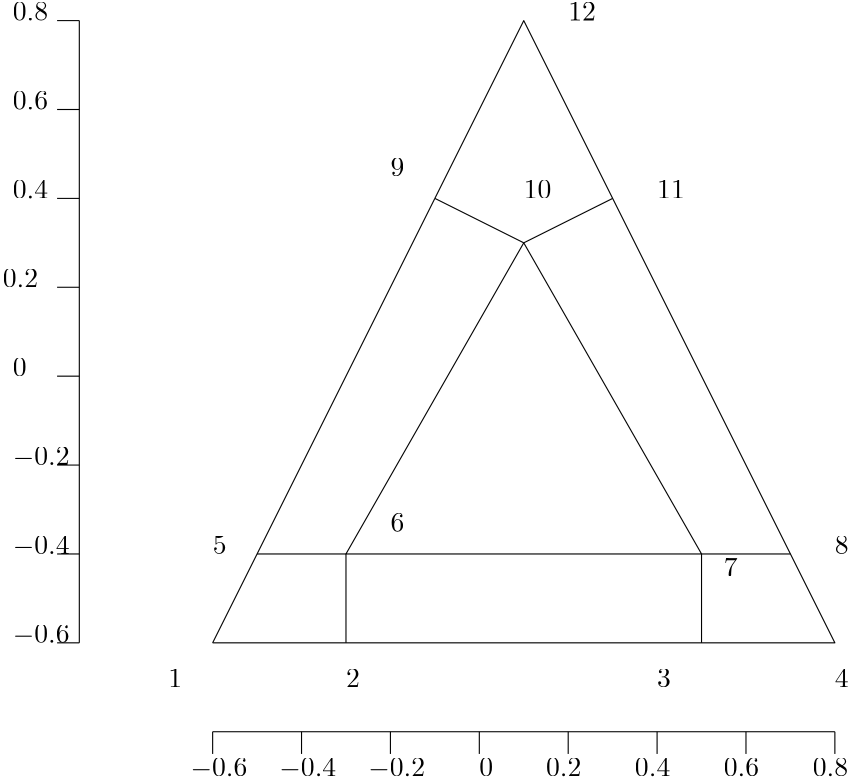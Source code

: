 <?xml version="1.0"?>
<!DOCTYPE ipe SYSTEM "ipe.dtd">
<ipe version="70107" creator="Ipe 7.1.10">
<info created="D:20170222193414" modified="D:20170222195212"/>
<ipestyle name="basic">
<symbol name="arrow/arc(spx)">
<path stroke="sym-stroke" fill="sym-stroke" pen="sym-pen">
0 0 m
-1 0.333 l
-1 -0.333 l
h
</path>
</symbol>
<symbol name="arrow/farc(spx)">
<path stroke="sym-stroke" fill="white" pen="sym-pen">
0 0 m
-1 0.333 l
-1 -0.333 l
h
</path>
</symbol>
<symbol name="arrow/ptarc(spx)">
<path stroke="sym-stroke" fill="sym-stroke" pen="sym-pen">
0 0 m
-1 0.333 l
-0.8 0 l
-1 -0.333 l
h
</path>
</symbol>
<symbol name="arrow/fptarc(spx)">
<path stroke="sym-stroke" fill="white" pen="sym-pen">
0 0 m
-1 0.333 l
-0.8 0 l
-1 -0.333 l
h
</path>
</symbol>
<symbol name="mark/circle(sx)" transformations="translations">
<path fill="sym-stroke">
0.6 0 0 0.6 0 0 e
0.4 0 0 0.4 0 0 e
</path>
</symbol>
<symbol name="mark/disk(sx)" transformations="translations">
<path fill="sym-stroke">
0.6 0 0 0.6 0 0 e
</path>
</symbol>
<symbol name="mark/fdisk(sfx)" transformations="translations">
<group>
<path fill="sym-fill">
0.5 0 0 0.5 0 0 e
</path>
<path fill="sym-stroke" fillrule="eofill">
0.6 0 0 0.6 0 0 e
0.4 0 0 0.4 0 0 e
</path>
</group>
</symbol>
<symbol name="mark/box(sx)" transformations="translations">
<path fill="sym-stroke" fillrule="eofill">
-0.6 -0.6 m
0.6 -0.6 l
0.6 0.6 l
-0.6 0.6 l
h
-0.4 -0.4 m
0.4 -0.4 l
0.4 0.4 l
-0.4 0.4 l
h
</path>
</symbol>
<symbol name="mark/square(sx)" transformations="translations">
<path fill="sym-stroke">
-0.6 -0.6 m
0.6 -0.6 l
0.6 0.6 l
-0.6 0.6 l
h
</path>
</symbol>
<symbol name="mark/fsquare(sfx)" transformations="translations">
<group>
<path fill="sym-fill">
-0.5 -0.5 m
0.5 -0.5 l
0.5 0.5 l
-0.5 0.5 l
h
</path>
<path fill="sym-stroke" fillrule="eofill">
-0.6 -0.6 m
0.6 -0.6 l
0.6 0.6 l
-0.6 0.6 l
h
-0.4 -0.4 m
0.4 -0.4 l
0.4 0.4 l
-0.4 0.4 l
h
</path>
</group>
</symbol>
<symbol name="mark/cross(sx)" transformations="translations">
<group>
<path fill="sym-stroke">
-0.43 -0.57 m
0.57 0.43 l
0.43 0.57 l
-0.57 -0.43 l
h
</path>
<path fill="sym-stroke">
-0.43 0.57 m
0.57 -0.43 l
0.43 -0.57 l
-0.57 0.43 l
h
</path>
</group>
</symbol>
<symbol name="arrow/fnormal(spx)">
<path stroke="sym-stroke" fill="white" pen="sym-pen">
0 0 m
-1 0.333 l
-1 -0.333 l
h
</path>
</symbol>
<symbol name="arrow/pointed(spx)">
<path stroke="sym-stroke" fill="sym-stroke" pen="sym-pen">
0 0 m
-1 0.333 l
-0.8 0 l
-1 -0.333 l
h
</path>
</symbol>
<symbol name="arrow/fpointed(spx)">
<path stroke="sym-stroke" fill="white" pen="sym-pen">
0 0 m
-1 0.333 l
-0.8 0 l
-1 -0.333 l
h
</path>
</symbol>
<symbol name="arrow/linear(spx)">
<path stroke="sym-stroke" pen="sym-pen">
-1 0.333 m
0 0 l
-1 -0.333 l
</path>
</symbol>
<symbol name="arrow/fdouble(spx)">
<path stroke="sym-stroke" fill="white" pen="sym-pen">
0 0 m
-1 0.333 l
-1 -0.333 l
h
-1 0 m
-2 0.333 l
-2 -0.333 l
h
</path>
</symbol>
<symbol name="arrow/double(spx)">
<path stroke="sym-stroke" fill="sym-stroke" pen="sym-pen">
0 0 m
-1 0.333 l
-1 -0.333 l
h
-1 0 m
-2 0.333 l
-2 -0.333 l
h
</path>
</symbol>
<pen name="heavier" value="0.8"/>
<pen name="fat" value="1.2"/>
<pen name="ultrafat" value="2"/>
<symbolsize name="large" value="5"/>
<symbolsize name="small" value="2"/>
<symbolsize name="tiny" value="1.1"/>
<arrowsize name="large" value="10"/>
<arrowsize name="small" value="5"/>
<arrowsize name="tiny" value="3"/>
<color name="red" value="1 0 0"/>
<color name="green" value="0 1 0"/>
<color name="blue" value="0 0 1"/>
<color name="yellow" value="1 1 0"/>
<color name="orange" value="1 0.647 0"/>
<color name="gold" value="1 0.843 0"/>
<color name="purple" value="0.627 0.125 0.941"/>
<color name="gray" value="0.745"/>
<color name="brown" value="0.647 0.165 0.165"/>
<color name="navy" value="0 0 0.502"/>
<color name="pink" value="1 0.753 0.796"/>
<color name="seagreen" value="0.18 0.545 0.341"/>
<color name="turquoise" value="0.251 0.878 0.816"/>
<color name="violet" value="0.933 0.51 0.933"/>
<color name="darkblue" value="0 0 0.545"/>
<color name="darkcyan" value="0 0.545 0.545"/>
<color name="darkgray" value="0.663"/>
<color name="darkgreen" value="0 0.392 0"/>
<color name="darkmagenta" value="0.545 0 0.545"/>
<color name="darkorange" value="1 0.549 0"/>
<color name="darkred" value="0.545 0 0"/>
<color name="lightblue" value="0.678 0.847 0.902"/>
<color name="lightcyan" value="0.878 1 1"/>
<color name="lightgray" value="0.827"/>
<color name="lightgreen" value="0.565 0.933 0.565"/>
<color name="lightyellow" value="1 1 0.878"/>
<dashstyle name="dashed" value="[4] 0"/>
<dashstyle name="dotted" value="[1 3] 0"/>
<dashstyle name="dash dotted" value="[4 2 1 2] 0"/>
<dashstyle name="dash dot dotted" value="[4 2 1 2 1 2] 0"/>
<textsize name="large" value="\large"/>
<textsize name="Large" value="\Large"/>
<textsize name="LARGE" value="\LARGE"/>
<textsize name="huge" value="\huge"/>
<textsize name="Huge" value="\Huge"/>
<textsize name="small" value="\small"/>
<textsize name="footnote" value="\footnotesize"/>
<textsize name="tiny" value="\tiny"/>
<textstyle name="center" begin="\begin{center}" end="\end{center}"/>
<textstyle name="itemize" begin="\begin{itemize}" end="\end{itemize}"/>
<textstyle name="item" begin="\begin{itemize}\item{}" end="\end{itemize}"/>
<gridsize name="4 pts" value="4"/>
<gridsize name="8 pts (~3 mm)" value="8"/>
<gridsize name="16 pts (~6 mm)" value="16"/>
<gridsize name="32 pts (~12 mm)" value="32"/>
<gridsize name="10 pts (~3.5 mm)" value="10"/>
<gridsize name="20 pts (~7 mm)" value="20"/>
<gridsize name="14 pts (~5 mm)" value="14"/>
<gridsize name="28 pts (~10 mm)" value="28"/>
<gridsize name="56 pts (~20 mm)" value="56"/>
<anglesize name="90 deg" value="90"/>
<anglesize name="60 deg" value="60"/>
<anglesize name="45 deg" value="45"/>
<anglesize name="30 deg" value="30"/>
<anglesize name="22.5 deg" value="22.5"/>
<opacity name="10%" value="0.1"/>
<opacity name="30%" value="0.3"/>
<opacity name="50%" value="0.5"/>
<opacity name="75%" value="0.75"/>
<tiling name="falling" angle="-60" step="4" width="1"/>
<tiling name="rising" angle="30" step="4" width="1"/>
</ipestyle>
<page>
<layer name="alpha"/>
<view layers="alpha" active="alpha"/>
<path layer="alpha" stroke="black">
192 640 m
160 640 l
160 640 l
</path>
<path stroke="black">
192 640 m
192 608 l
192 608 l
</path>
<path stroke="black">
320 640 m
320 608 l
</path>
<path stroke="black">
320 640 m
352 640 l
</path>
<path stroke="black">
224 768 m
144 608 l
</path>
<path stroke="black">
224 768 m
256 832 l
368 608 l
144 608 l
</path>
<path stroke="black">
256 752 m
192 640 l
320 640 l
256 752 l
288 768 l
288 768 l
</path>
<path stroke="black">
256 752 m
224 768 l
</path>
<text transformations="translations" pos="128 592" stroke="black" type="label" width="4.981" height="6.42" depth="0" valign="baseline">$1$</text>
<text transformations="translations" pos="192 592" stroke="black" type="label" width="4.981" height="6.42" depth="0" valign="baseline">$2$</text>
<text transformations="translations" pos="304 592" stroke="black" type="label" width="4.981" height="6.42" depth="0" valign="baseline">$3$</text>
<text transformations="translations" pos="368 592" stroke="black" type="label" width="4.981" height="6.42" depth="0" valign="baseline">$4$</text>
<text transformations="translations" pos="144 640" stroke="black" type="label" width="4.981" height="6.42" depth="0" valign="baseline">$5$</text>
<text transformations="translations" pos="208 648" stroke="black" type="label" width="4.981" height="6.42" depth="0" valign="baseline">$6$</text>
<text transformations="translations" pos="328 632" stroke="black" type="label" width="4.981" height="6.42" depth="0" valign="baseline">$7$</text>
<text transformations="translations" pos="368 640" stroke="black" type="label" width="4.981" height="6.42" depth="0" valign="baseline">$8$</text>
<text transformations="translations" pos="208 776" stroke="black" type="label" width="4.981" height="6.42" depth="0" valign="baseline">$9$</text>
<text transformations="translations" pos="256 768" stroke="black" type="label" width="9.963" height="6.42" depth="0" valign="baseline">$10$</text>
<text transformations="translations" pos="304 768" stroke="black" type="label" width="9.963" height="6.42" depth="0" valign="baseline">$11$</text>
<path stroke="black">
96 608 m
96 832 l
</path>
<path stroke="black">
88 832 m
96 832 l
</path>
<path stroke="black">
88 800 m
96 800 l
</path>
<path stroke="black">
88 768 m
96 768 l
</path>
<path stroke="black">
88 736 m
96 736 l
</path>
<path stroke="black">
88 704 m
96 704 l
</path>
<path stroke="black">
88 672 m
96 672 l
</path>
<path stroke="black">
88 640 m
96 640 l
</path>
<path stroke="black">
88 608 m
96 608 l
</path>
<path stroke="black">
144 576 m
368 576 l
</path>
<path stroke="black">
144 576 m
144 568 l
</path>
<path stroke="black">
176 576 m
176 568 l
</path>
<path stroke="black">
208 576 m
208 568 l
</path>
<path stroke="black">
240 576 m
240 568 l
</path>
<path stroke="black">
272 576 m
272 568 l
</path>
<path stroke="black">
304 576 m
304 568 l
</path>
<path stroke="black">
336 576 m
336 568 l
</path>
<path stroke="black">
368 568 m
368 576 l
</path>
<text matrix="-0.606103 0 0 1 110.791 0" transformations="translations" pos="64 704" stroke="black" type="label" width="4.981" height="6.42" depth="0" valign="baseline">$0$</text>
<text matrix="-1.56114 0 0 0 180.85 736" transformations="translations" pos="72 744" stroke="black" type="label" width="12.73" height="6.42" depth="0" valign="baseline">$0.2$</text>
<text transformations="translations" pos="72 768" stroke="black" type="label" width="12.73" height="6.42" depth="0" valign="baseline">$0.4$</text>
<text transformations="translations" pos="72 800" stroke="black" type="label" width="12.73" height="6.42" depth="0" valign="baseline">$0.6$</text>
<text transformations="translations" pos="72 832" stroke="black" type="label" width="12.73" height="6.42" depth="0" valign="baseline">$0.8$</text>
<text transformations="translations" pos="72 672" stroke="black" type="label" width="20.479" height="6.421" depth="0.83" valign="baseline">$-0.2$</text>
<text transformations="translations" pos="72 640" stroke="black" type="label" width="20.479" height="6.421" depth="0.83" valign="baseline">$-0.4$</text>
<text transformations="translations" pos="72 608" stroke="black" type="label" width="20.479" height="6.421" depth="0.83" valign="baseline">$-0.6$</text>
<text transformations="translations" pos="240 560" stroke="black" type="label" width="4.981" height="6.42" depth="0" valign="baseline">$0$</text>
<text transformations="translations" pos="264 560" stroke="black" type="label" width="12.73" height="6.42" depth="0" valign="baseline">$0.2$</text>
<text transformations="translations" pos="296 560" stroke="black" type="label" width="12.73" height="6.42" depth="0" valign="baseline">$0.4$</text>
<text transformations="translations" pos="328 560" stroke="black" type="label" width="12.73" height="6.42" depth="0" valign="baseline">$0.6$</text>
<text transformations="translations" pos="360 560" stroke="black" type="label" width="12.73" height="6.42" depth="0" valign="baseline">$0.8$</text>
<text transformations="translations" pos="200 560" stroke="black" type="label" width="20.479" height="6.421" depth="0.83" valign="baseline">$-0.2$</text>
<text transformations="translations" pos="168 560" stroke="black" type="label" width="20.479" height="6.421" depth="0.83" valign="baseline">$-0.4$</text>
<text transformations="translations" pos="136 560" stroke="black" type="label" width="20.479" height="6.421" depth="0.83" valign="baseline">$-0.6$</text>
<text transformations="translations" pos="272 832" stroke="black" type="label" width="9.963" height="6.42" depth="0" valign="baseline">$12$</text>
</page>
</ipe>
